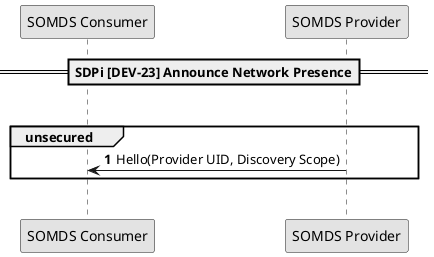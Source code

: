 @startuml

skinparam monochrome true
autonumber

!global $str_somds_consumer = "SOMDS Consumer"
!global $str_somds_provider = "SOMDS Provider"

participant "$str_somds_consumer" as consumer
participant "$str_somds_provider" as provider

==SDPi [DEV-23] Announce Network Presence==
|||
group unsecured
    provider -> consumer: Hello(Provider UID, Discovery Scope)
end
|||

@enduml